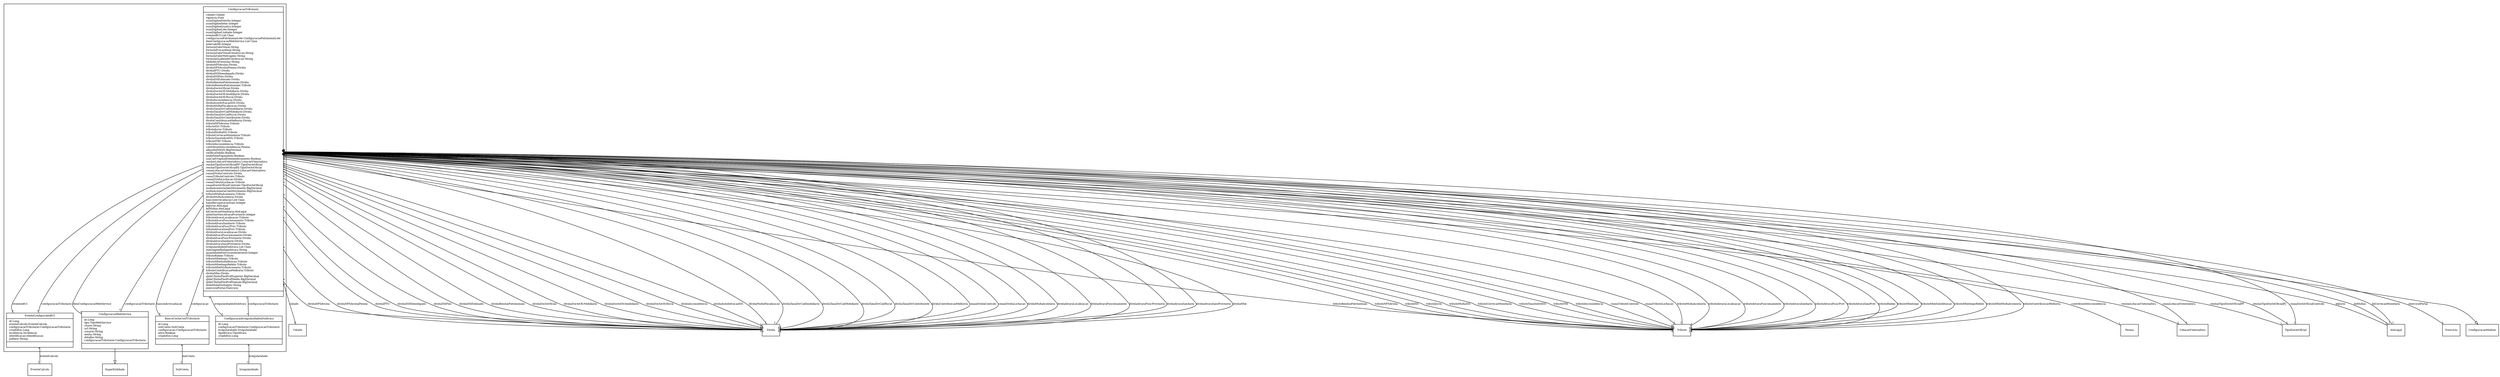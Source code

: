 digraph G{
fontname = "Times-Roman"
fontsize = 8

node [
        fontname = "Times-Roman"
        fontsize = 8
        shape = "record"
]

edge [
        fontname = "Times-Roman"
        fontsize = 8
]

subgraph clusterCONFIGURACOES_DO_TRIBUTARIO
{
ConfiguracaoTributario [label = "{ConfiguracaoTributario|cidade:Cidade\lvigencia:Date\lnumDigitosDistrito:Integer\lnumDigitosSetor:Integer\lnumDigitosQuadra:Integer\lnumDigitosLote:Integer\lnumDigitosUnidade:Integer\leventosBCI:List Class\lconfiguracaoPatrimonioLote:ConfiguracaoPatrimonioLote\litemConfiguracaoWebService:List Class\lintervaloSit:Integer\lformulaValorVenal:String\lformulaFracaoIdeal:String\lformulaValorVenalConstrucao:String\lformulaValorMetragem:String\lformulaQualidadeConstrucao:String\lbibliotecaFormulas:String\ldividaNFSAvulsa:Divida\ldividaNFSAvulsaPessoa:Divida\ldividaIPTU:Divida\ldividaISSHomologado:Divida\ldividaISSFixo:Divida\ldividaISSEstimado:Divida\ldividaRendasPatrimoniais:Divida\ltributoRendasPatrimoniais:Tributo\ldividaDoctoOficial:Divida\ldividaDoctoOfcMobiliario:Divida\ldividaDoctoOfcImobiliario:Divida\ldividaDoctoOfcRural:Divida\ldividaInconsistencia:Divida\ldividaAutoInfracaoISS:Divida\ldividaMultaFiscalizacao:Divida\ldividaTaxaDivCadImobiliario:Divida\ldividaTaxaDivCadMobiliario:Divida\ldividaTaxaDivCadRural:Divida\ldividaTaxaDivContribuinte:Divida\ldividaContribuicaoMelhoria:Divida\ltributoNFSAvulsa:Tributo\ltributoISS:Tributo\ltributoJuros:Tributo\ltributoMultaISS:Tributo\ltributoCorrecaoMonetaria:Tributo\ltributoTaxaSobreISS:Tributo\ltributoITBI:Tributo\ltributoInconsistencia:Tributo\lcontribuinteInconsistencia:Pessoa\laliquotaISSQN:BigDecimal\lverificaDebito:Boolean\lemiteSemPagamento:Boolean\lusaCadOriginalDesmembramento:Boolean\lrendasLotacaoVistoriadora:LotacaoVistoriadora\lrendasTipoDoctoOficialPF:TipoDoctoOficial\lrendasTipoDoctoOficialPJ:TipoDoctoOficial\lceasaLotacaoVistoriadora:LotacaoVistoriadora\lceasaDividaContrato:Divida\lceasaTributoContrato:Tributo\lceasaDividaLicitacao:Divida\lceasaTributoLicitacao:Tributo\lceasaDoctoOficialContrato:TipoDoctoOficial\lmultaAcessoriaSemMovimento:BigDecimal\lmultaAcessoriaComMovimento:BigDecimal\ltributoMultaAcessoria:Tributo\ldividaMultaAcessoria:Divida\lbancosArrecadacao:List Class\lfaixaRecuperacaoDam:Integer\lleiJuros:AtoLegal\lleiMultas:AtoLegal\lleiCorrecaoMonetaria:AtoLegal\lqtdeDiasVencAlvaraProvisorio:Integer\ltributoAlvaraLocalizacao:Tributo\ltributoAlvaraFuncionamento:Tributo\ltributoAlvaraSanitario:Tributo\ltributoAlvaraFuncProv:Tributo\ltributoAlvaraSaniProv:Tributo\ldividaAlvaraLocalizacao:Divida\ldividaAlvaraFuncionamento:Divida\ldividaAlvaraFuncProvisorio:Divida\ldividaAlvaraSanitario:Divida\ldividaAlvaraSaniProvisorio:Divida\lirregularidadesDoAlvara:List Class\lmensagemRodapeAlvara:String\lquantidadeExerciciosAnteriores:Integer\ltributoRateio:Tributo\ltributoNfseIssqn:Tributo\ltributoNfseSubstituicao:Tributo\ltributoNfseIssqnRetido:Tributo\ltributoNfseMultaAcessoria:Tributo\ltributoContribuicaoMelhoria:Tributo\ldividaNfse:Divida\lqtdeUfmIssFixoProfSuperior:BigDecimal\lqtdeUfmIssFixoProfMedio:BigDecimal\lqtdeUfmIssFixoProfDemais:BigDecimal\ltextoMalaDiretaIptu:String\lexercicioPortal:Exercicio\l|\l}"]
EventoConfiguradoBCI [label = "{EventoConfiguradoBCI|id:Long\leventoCalculo:EventoCalculo\lconfiguracaoTributario:ConfiguracaoTributario\lcriadoEm:Long\lincidencia:Incidencia\lidentificacao:Identificacao\lpattern:String\l|\l}"]
ConfiguracaoWebService [label = "{ConfiguracaoWebService|id:Long\ltipo:TipoWebService\lchave:String\lurl:String\lusuario:String\lsenha:String\ldetalhe:String\lconfiguracaoTributario:ConfiguracaoTributario\l|\l}"]
BancoContaConfTributario [label = "{BancoContaConfTributario|id:Long\lsubConta:SubConta\lconfiguracao:ConfiguracaoTributario\lativo:Boolean\lcriadoEm:Long\l|\l}"]
ConfiguracaoIrregularidadesDoAlvara [label = "{ConfiguracaoIrregularidadesDoAlvara|id:Long\lconfiguracaoTributario:ConfiguracaoTributario\lirregularidade:Irregularidade\ltipoAlvara:TipoAlvara\lcriadoEm:Long\l|\l}"]
}
edge [arrowhead = "none" headlabel = "1" taillabel = "*"] ConfiguracaoTributario -> Cidade [label = "cidade"]
edge [arrowhead = "none" headlabel = "*" taillabel = "*"] ConfiguracaoTributario -> EventoConfiguradoBCI [label = "eventosBCI"]
edge [arrowhead = "none" headlabel = "*" taillabel = "*"] ConfiguracaoTributario -> ConfiguracaoWebService [label = "itemConfiguracaoWebService"]
edge [arrowhead = "none" headlabel = "1" taillabel = "*"] ConfiguracaoTributario -> Divida [label = "dividaNFSAvulsa"]
edge [arrowhead = "none" headlabel = "1" taillabel = "*"] ConfiguracaoTributario -> Divida [label = "dividaNFSAvulsaPessoa"]
edge [arrowhead = "none" headlabel = "1" taillabel = "*"] ConfiguracaoTributario -> Divida [label = "dividaIPTU"]
edge [arrowhead = "none" headlabel = "1" taillabel = "*"] ConfiguracaoTributario -> Divida [label = "dividaISSHomologado"]
edge [arrowhead = "none" headlabel = "1" taillabel = "*"] ConfiguracaoTributario -> Divida [label = "dividaISSFixo"]
edge [arrowhead = "none" headlabel = "1" taillabel = "*"] ConfiguracaoTributario -> Divida [label = "dividaISSEstimado"]
edge [arrowhead = "none" headlabel = "1" taillabel = "*"] ConfiguracaoTributario -> Divida [label = "dividaRendasPatrimoniais"]
edge [arrowhead = "none" headlabel = "1" taillabel = "*"] ConfiguracaoTributario -> Tributo [label = "tributoRendasPatrimoniais"]
edge [arrowhead = "none" headlabel = "1" taillabel = "*"] ConfiguracaoTributario -> Divida [label = "dividaDoctoOficial"]
edge [arrowhead = "none" headlabel = "1" taillabel = "*"] ConfiguracaoTributario -> Divida [label = "dividaDoctoOfcMobiliario"]
edge [arrowhead = "none" headlabel = "1" taillabel = "*"] ConfiguracaoTributario -> Divida [label = "dividaDoctoOfcImobiliario"]
edge [arrowhead = "none" headlabel = "1" taillabel = "*"] ConfiguracaoTributario -> Divida [label = "dividaDoctoOfcRural"]
edge [arrowhead = "none" headlabel = "1" taillabel = "*"] ConfiguracaoTributario -> Divida [label = "dividaInconsistencia"]
edge [arrowhead = "none" headlabel = "1" taillabel = "*"] ConfiguracaoTributario -> Divida [label = "dividaAutoInfracaoISS"]
edge [arrowhead = "none" headlabel = "1" taillabel = "*"] ConfiguracaoTributario -> Divida [label = "dividaMultaFiscalizacao"]
edge [arrowhead = "none" headlabel = "1" taillabel = "*"] ConfiguracaoTributario -> Divida [label = "dividaTaxaDivCadImobiliario"]
edge [arrowhead = "none" headlabel = "1" taillabel = "*"] ConfiguracaoTributario -> Divida [label = "dividaTaxaDivCadMobiliario"]
edge [arrowhead = "none" headlabel = "1" taillabel = "*"] ConfiguracaoTributario -> Divida [label = "dividaTaxaDivCadRural"]
edge [arrowhead = "none" headlabel = "1" taillabel = "*"] ConfiguracaoTributario -> Divida [label = "dividaTaxaDivContribuinte"]
edge [arrowhead = "none" headlabel = "1" taillabel = "*"] ConfiguracaoTributario -> Divida [label = "dividaContribuicaoMelhoria"]
edge [arrowhead = "none" headlabel = "1" taillabel = "*"] ConfiguracaoTributario -> Tributo [label = "tributoNFSAvulsa"]
edge [arrowhead = "none" headlabel = "1" taillabel = "*"] ConfiguracaoTributario -> Tributo [label = "tributoISS"]
edge [arrowhead = "none" headlabel = "1" taillabel = "*"] ConfiguracaoTributario -> Tributo [label = "tributoJuros"]
edge [arrowhead = "none" headlabel = "1" taillabel = "*"] ConfiguracaoTributario -> Tributo [label = "tributoMultaISS"]
edge [arrowhead = "none" headlabel = "1" taillabel = "*"] ConfiguracaoTributario -> Tributo [label = "tributoCorrecaoMonetaria"]
edge [arrowhead = "none" headlabel = "1" taillabel = "*"] ConfiguracaoTributario -> Tributo [label = "tributoTaxaSobreISS"]
edge [arrowhead = "none" headlabel = "1" taillabel = "*"] ConfiguracaoTributario -> Tributo [label = "tributoITBI"]
edge [arrowhead = "none" headlabel = "1" taillabel = "*"] ConfiguracaoTributario -> Tributo [label = "tributoInconsistencia"]
edge [arrowhead = "none" headlabel = "1" taillabel = "*"] ConfiguracaoTributario -> Pessoa [label = "contribuinteInconsistencia"]
edge [arrowhead = "none" headlabel = "1" taillabel = "*"] ConfiguracaoTributario -> LotacaoVistoriadora [label = "rendasLotacaoVistoriadora"]
edge [arrowhead = "none" headlabel = "1" taillabel = "*"] ConfiguracaoTributario -> TipoDoctoOficial [label = "rendasTipoDoctoOficialPF"]
edge [arrowhead = "none" headlabel = "1" taillabel = "*"] ConfiguracaoTributario -> TipoDoctoOficial [label = "rendasTipoDoctoOficialPJ"]
edge [arrowhead = "none" headlabel = "1" taillabel = "*"] ConfiguracaoTributario -> LotacaoVistoriadora [label = "ceasaLotacaoVistoriadora"]
edge [arrowhead = "none" headlabel = "1" taillabel = "*"] ConfiguracaoTributario -> Divida [label = "ceasaDividaContrato"]
edge [arrowhead = "none" headlabel = "1" taillabel = "*"] ConfiguracaoTributario -> Tributo [label = "ceasaTributoContrato"]
edge [arrowhead = "none" headlabel = "1" taillabel = "*"] ConfiguracaoTributario -> Divida [label = "ceasaDividaLicitacao"]
edge [arrowhead = "none" headlabel = "1" taillabel = "*"] ConfiguracaoTributario -> Tributo [label = "ceasaTributoLicitacao"]
edge [arrowhead = "none" headlabel = "1" taillabel = "*"] ConfiguracaoTributario -> TipoDoctoOficial [label = "ceasaDoctoOficialContrato"]
edge [arrowhead = "none" headlabel = "1" taillabel = "*"] ConfiguracaoTributario -> Tributo [label = "tributoMultaAcessoria"]
edge [arrowhead = "none" headlabel = "1" taillabel = "*"] ConfiguracaoTributario -> Divida [label = "dividaMultaAcessoria"]
edge [arrowhead = "none" headlabel = "*" taillabel = "*"] ConfiguracaoTributario -> BancoContaConfTributario [label = "bancosArrecadacao"]
edge [arrowhead = "none" headlabel = "1" taillabel = "*"] ConfiguracaoTributario -> AtoLegal [label = "leiJuros"]
edge [arrowhead = "none" headlabel = "1" taillabel = "*"] ConfiguracaoTributario -> AtoLegal [label = "leiMultas"]
edge [arrowhead = "none" headlabel = "1" taillabel = "*"] ConfiguracaoTributario -> AtoLegal [label = "leiCorrecaoMonetaria"]
edge [arrowhead = "none" headlabel = "1" taillabel = "*"] ConfiguracaoTributario -> Tributo [label = "tributoAlvaraLocalizacao"]
edge [arrowhead = "none" headlabel = "1" taillabel = "*"] ConfiguracaoTributario -> Tributo [label = "tributoAlvaraFuncionamento"]
edge [arrowhead = "none" headlabel = "1" taillabel = "*"] ConfiguracaoTributario -> Tributo [label = "tributoAlvaraSanitario"]
edge [arrowhead = "none" headlabel = "1" taillabel = "*"] ConfiguracaoTributario -> Tributo [label = "tributoAlvaraFuncProv"]
edge [arrowhead = "none" headlabel = "1" taillabel = "*"] ConfiguracaoTributario -> Tributo [label = "tributoAlvaraSaniProv"]
edge [arrowhead = "none" headlabel = "1" taillabel = "*"] ConfiguracaoTributario -> Divida [label = "dividaAlvaraLocalizacao"]
edge [arrowhead = "none" headlabel = "1" taillabel = "*"] ConfiguracaoTributario -> Divida [label = "dividaAlvaraFuncionamento"]
edge [arrowhead = "none" headlabel = "1" taillabel = "*"] ConfiguracaoTributario -> Divida [label = "dividaAlvaraFuncProvisorio"]
edge [arrowhead = "none" headlabel = "1" taillabel = "*"] ConfiguracaoTributario -> Divida [label = "dividaAlvaraSanitario"]
edge [arrowhead = "none" headlabel = "1" taillabel = "*"] ConfiguracaoTributario -> Divida [label = "dividaAlvaraSaniProvisorio"]
edge [arrowhead = "none" headlabel = "*" taillabel = "*"] ConfiguracaoTributario -> ConfiguracaoIrregularidadesDoAlvara [label = "irregularidadesDoAlvara"]
edge [arrowhead = "none" headlabel = "1" taillabel = "*"] ConfiguracaoTributario -> Tributo [label = "tributoRateio"]
edge [arrowhead = "none" headlabel = "1" taillabel = "*"] ConfiguracaoTributario -> Tributo [label = "tributoNfseIssqn"]
edge [arrowhead = "none" headlabel = "1" taillabel = "*"] ConfiguracaoTributario -> Tributo [label = "tributoNfseSubstituicao"]
edge [arrowhead = "none" headlabel = "1" taillabel = "*"] ConfiguracaoTributario -> Tributo [label = "tributoNfseIssqnRetido"]
edge [arrowhead = "none" headlabel = "1" taillabel = "*"] ConfiguracaoTributario -> Tributo [label = "tributoNfseMultaAcessoria"]
edge [arrowhead = "none" headlabel = "1" taillabel = "*"] ConfiguracaoTributario -> Tributo [label = "tributoContribuicaoMelhoria"]
edge [arrowhead = "none" headlabel = "1" taillabel = "*"] ConfiguracaoTributario -> Divida [label = "dividaNfse"]
edge [arrowhead = "none" headlabel = "1" taillabel = "*"] ConfiguracaoTributario -> Exercicio [label = "exercicioPortal"]
edge [ arrowhead = "empty" headlabel = "" taillabel = ""] ConfiguracaoTributario -> ConfiguracaoModulo
edge [arrowhead = "none" headlabel = "1" taillabel = "*"] EventoConfiguradoBCI -> EventoCalculo [label = "eventoCalculo"]
edge [arrowhead = "none" headlabel = "1" taillabel = "*"] EventoConfiguradoBCI -> ConfiguracaoTributario [label = "configuracaoTributario"]
edge [arrowhead = "none" headlabel = "1" taillabel = "*"] ConfiguracaoWebService -> ConfiguracaoTributario [label = "configuracaoTributario"]
edge [ arrowhead = "empty" headlabel = "" taillabel = ""] ConfiguracaoWebService -> SuperEntidade
edge [arrowhead = "none" headlabel = "1" taillabel = "*"] BancoContaConfTributario -> SubConta [label = "subConta"]
edge [arrowhead = "none" headlabel = "1" taillabel = "*"] BancoContaConfTributario -> ConfiguracaoTributario [label = "configuracao"]
edge [arrowhead = "none" headlabel = "1" taillabel = "*"] ConfiguracaoIrregularidadesDoAlvara -> ConfiguracaoTributario [label = "configuracaoTributario"]
edge [arrowhead = "none" headlabel = "1" taillabel = "*"] ConfiguracaoIrregularidadesDoAlvara -> Irregularidade [label = "irregularidade"]
}
